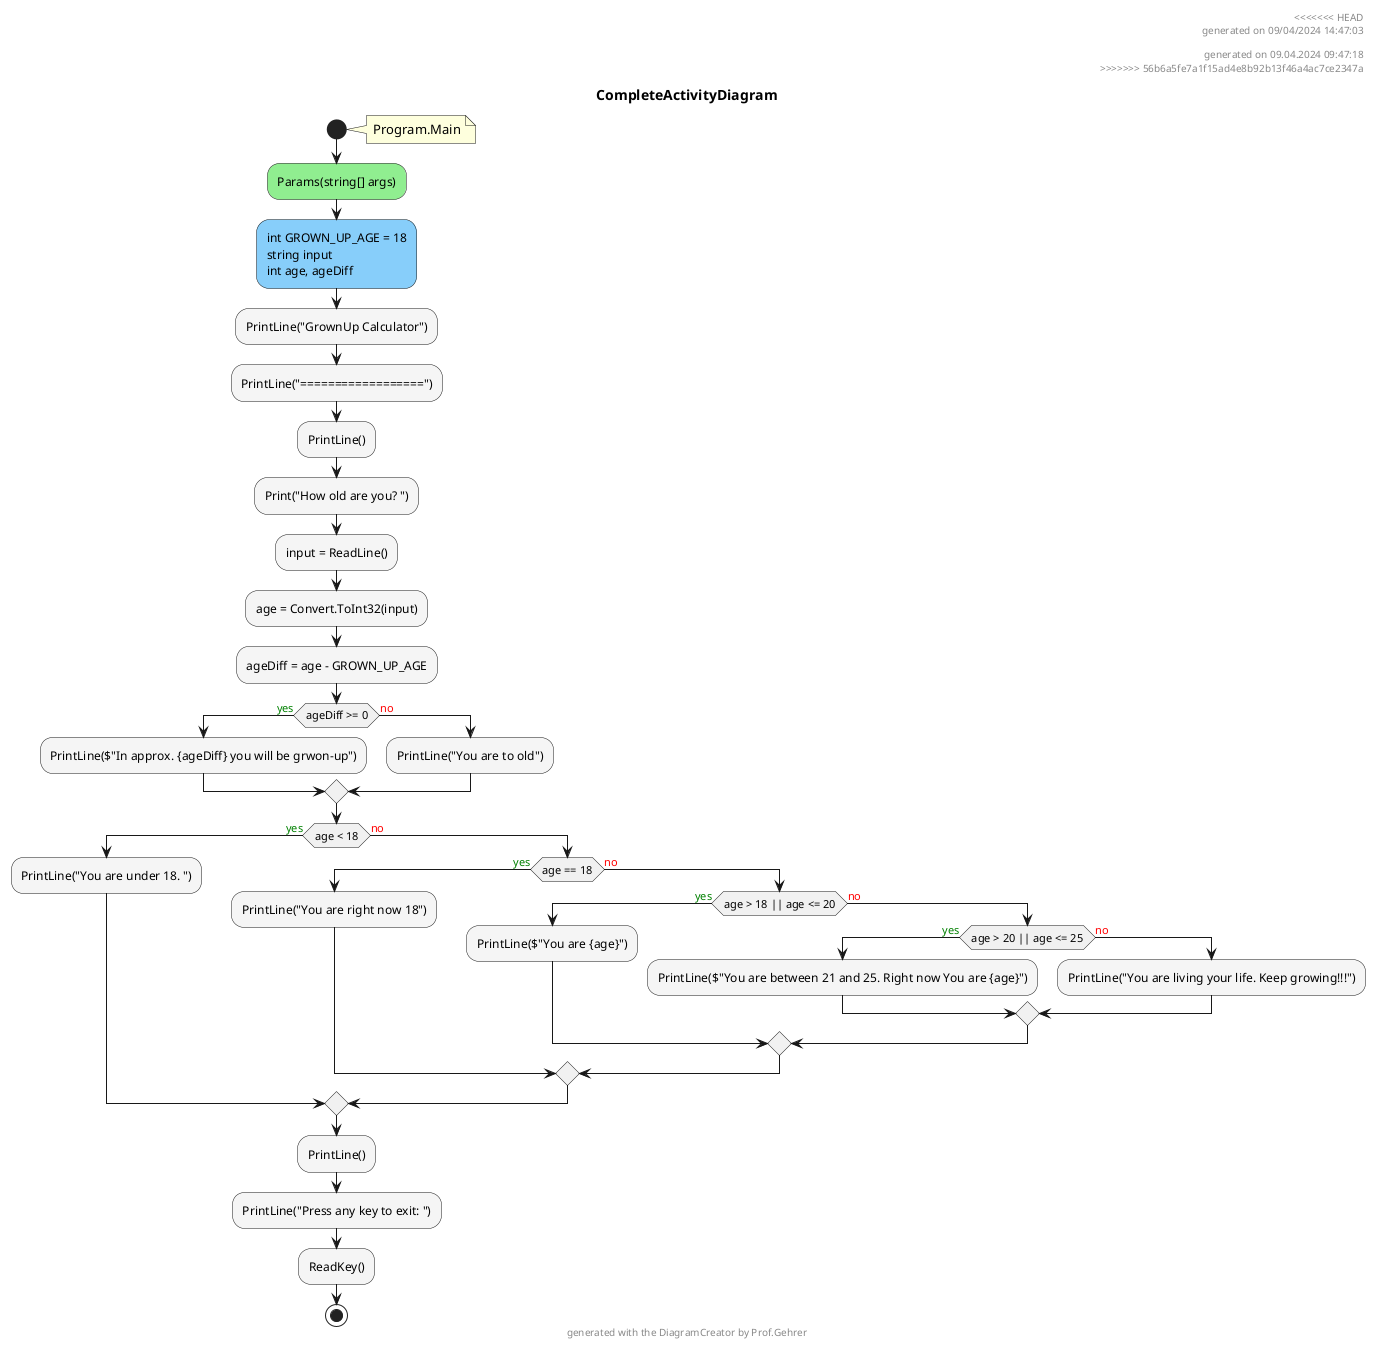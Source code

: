 @startuml CompleteActivityDiagram
header
<<<<<<< HEAD
generated on 09/04/2024 14:47:03
=======
generated on 09.04.2024 09:47:18
>>>>>>> 56b6a5fe7a1f15ad4e8b92b13f46a4ac7ce2347a
end header
title CompleteActivityDiagram
start
note right:  Program.Main
#LightGreen:Params(string[] args);
#LightSkyBlue:int GROWN_UP_AGE = 18\nstring input\nint age, ageDiff;
#WhiteSmoke:PrintLine("GrownUp Calculator");
#WhiteSmoke:PrintLine("==================");
#WhiteSmoke:PrintLine();
#WhiteSmoke:Print("How old are you? ");
#WhiteSmoke:input = ReadLine();
#WhiteSmoke:age = Convert.ToInt32(input);
#WhiteSmoke:ageDiff = age - GROWN_UP_AGE;
if (ageDiff >= 0) then (<color:green>yes)
        #WhiteSmoke:PrintLine($"In approx. {ageDiff} you will be grwon-up");
    else (<color:red>no)
            #WhiteSmoke:PrintLine("You are to old");
endif
if (age < 18) then (<color:green>yes)
        #WhiteSmoke:PrintLine("You are under 18. ");
    else (<color:red>no)
        if (age == 18) then (<color:green>yes)
                #WhiteSmoke:PrintLine("You are right now 18");
            else (<color:red>no)
                if (age > 18 || age <= 20) then (<color:green>yes)
                        #WhiteSmoke:PrintLine($"You are {age}");
                    else (<color:red>no)
                        if (age > 20 || age <= 25) then (<color:green>yes)
                                #WhiteSmoke:PrintLine($"You are between 21 and 25. Right now You are {age}");
                            else (<color:red>no)
                                    #WhiteSmoke:PrintLine("You are living your life. Keep growing!!!");
                        endif
                endif
        endif
endif
#WhiteSmoke:PrintLine();
#WhiteSmoke:PrintLine("Press any key to exit: ");
#WhiteSmoke:ReadKey();
stop
footer
generated with the DiagramCreator by Prof.Gehrer
end footer
@enduml
